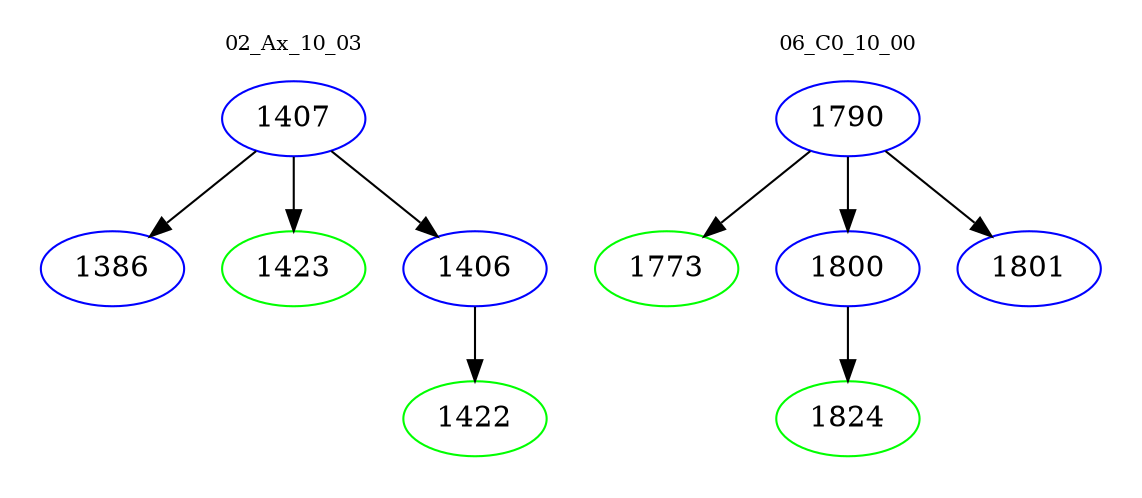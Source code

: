 digraph{
subgraph cluster_0 {
color = white
label = "02_Ax_10_03";
fontsize=10;
T0_1407 [label="1407", color="blue"]
T0_1407 -> T0_1386 [color="black"]
T0_1386 [label="1386", color="blue"]
T0_1407 -> T0_1423 [color="black"]
T0_1423 [label="1423", color="green"]
T0_1407 -> T0_1406 [color="black"]
T0_1406 [label="1406", color="blue"]
T0_1406 -> T0_1422 [color="black"]
T0_1422 [label="1422", color="green"]
}
subgraph cluster_1 {
color = white
label = "06_C0_10_00";
fontsize=10;
T1_1790 [label="1790", color="blue"]
T1_1790 -> T1_1773 [color="black"]
T1_1773 [label="1773", color="green"]
T1_1790 -> T1_1800 [color="black"]
T1_1800 [label="1800", color="blue"]
T1_1800 -> T1_1824 [color="black"]
T1_1824 [label="1824", color="green"]
T1_1790 -> T1_1801 [color="black"]
T1_1801 [label="1801", color="blue"]
}
}
